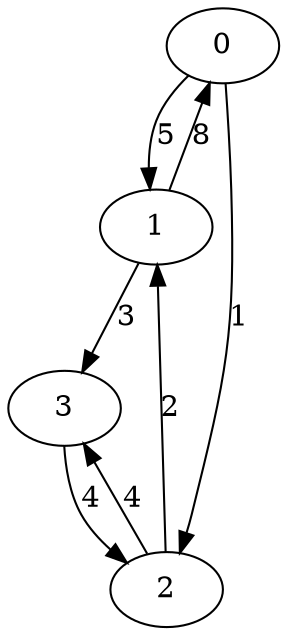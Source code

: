 digraph LAB_08 {
0 -> 1 [label="5"];
0 -> 2 [label="1"];
1 -> 0 [label="8"];
1 -> 3 [label="3"];
2 -> 1 [label="2"];
2 -> 3 [label="4"];
3 -> 2 [label="4"];
}
